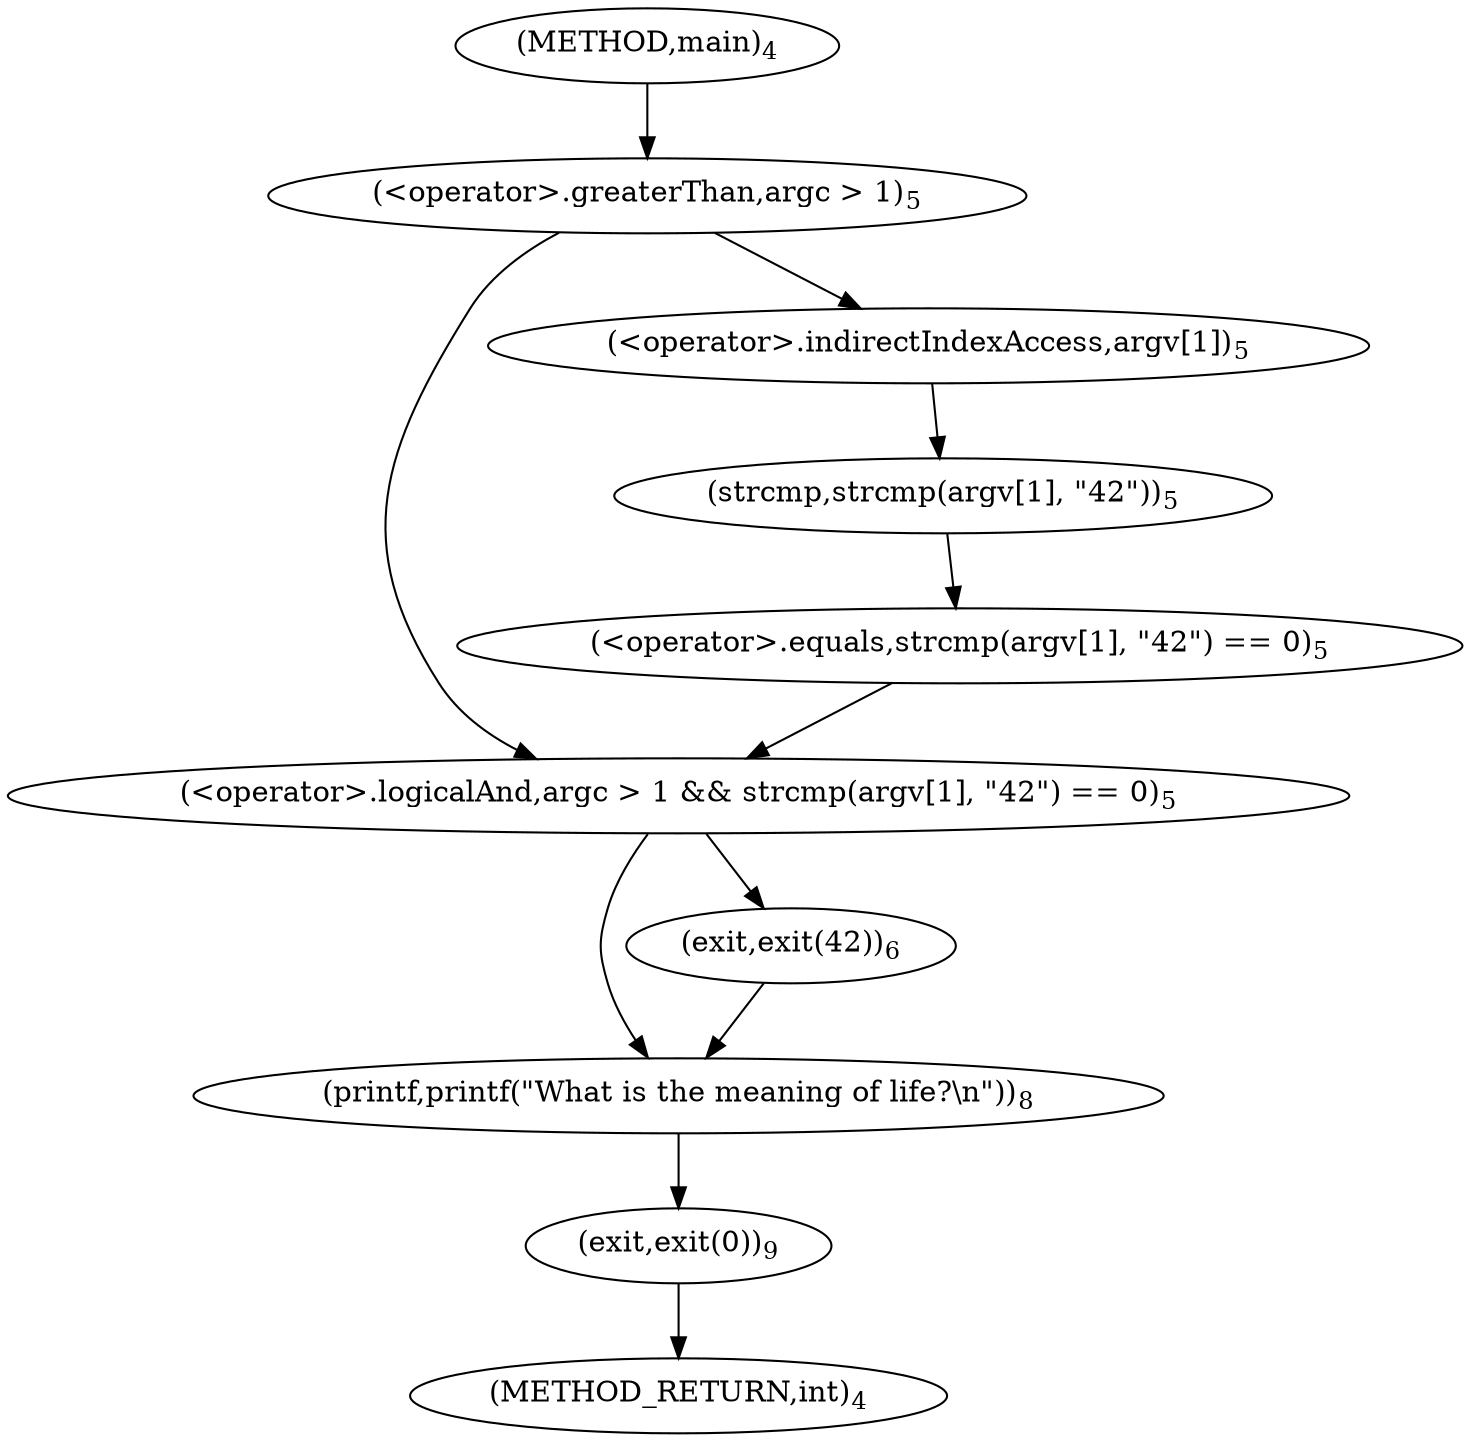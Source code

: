 digraph "main" {  
"32" [label = <(printf,printf(&quot;What is the meaning of life?\n&quot;))<SUB>8</SUB>> ]
"34" [label = <(exit,exit(0))<SUB>9</SUB>> ]
"18" [label = <(&lt;operator&gt;.logicalAnd,argc &gt; 1 &amp;&amp; strcmp(argv[1], &quot;42&quot;) == 0)<SUB>5</SUB>> ]
"19" [label = <(&lt;operator&gt;.greaterThan,argc &gt; 1)<SUB>5</SUB>> ]
"22" [label = <(&lt;operator&gt;.equals,strcmp(argv[1], &quot;42&quot;) == 0)<SUB>5</SUB>> ]
"30" [label = <(exit,exit(42))<SUB>6</SUB>> ]
"23" [label = <(strcmp,strcmp(argv[1], &quot;42&quot;))<SUB>5</SUB>> ]
"24" [label = <(&lt;operator&gt;.indirectIndexAccess,argv[1])<SUB>5</SUB>> ]
"13" [label = <(METHOD,main)<SUB>4</SUB>> ]
"36" [label = <(METHOD_RETURN,int)<SUB>4</SUB>> ]
  "32" -> "34" 
  "34" -> "36" 
  "18" -> "30" 
  "18" -> "32" 
  "19" -> "18" 
  "19" -> "24" 
  "22" -> "18" 
  "30" -> "32" 
  "23" -> "22" 
  "24" -> "23" 
  "13" -> "19" 
}
